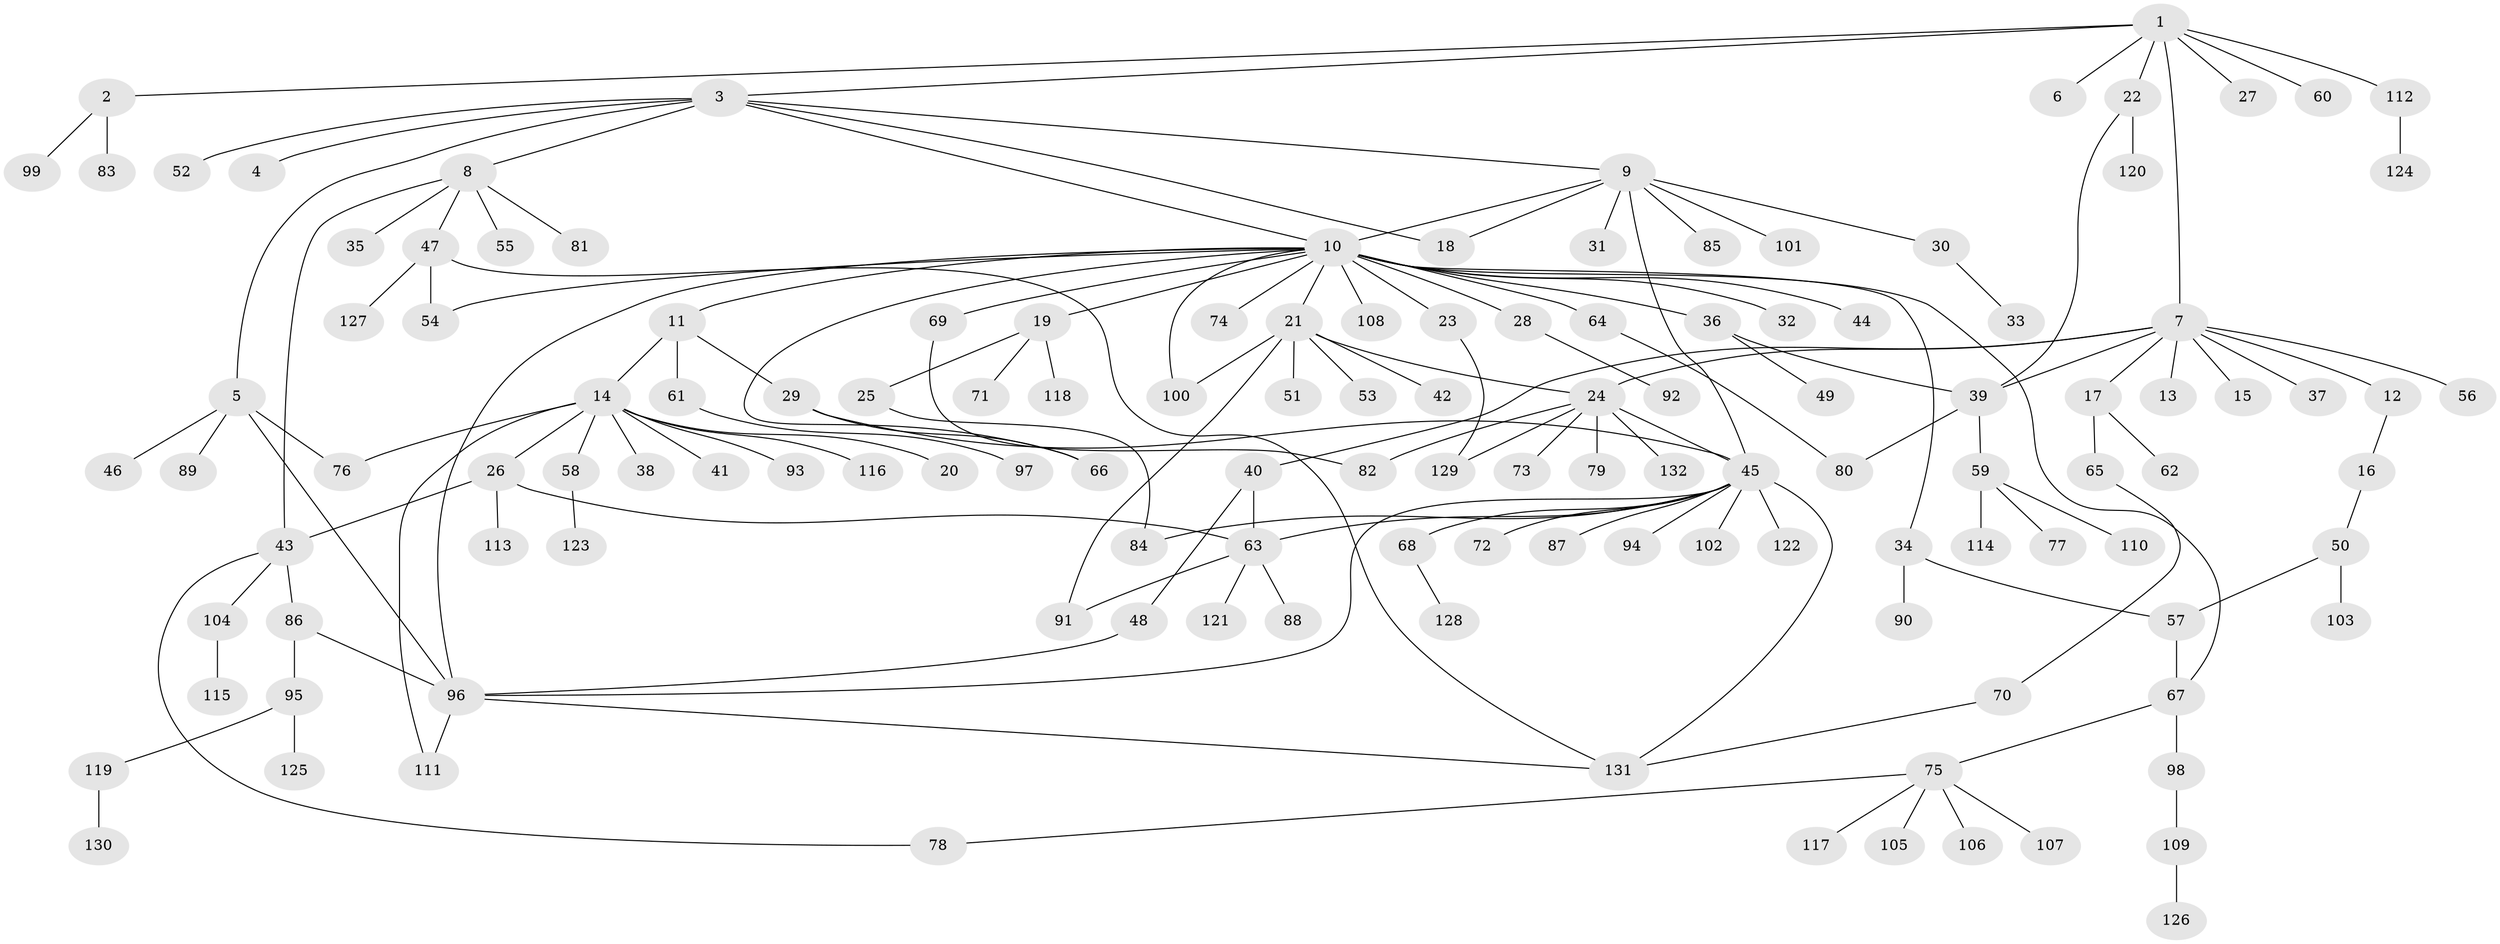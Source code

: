 // Generated by graph-tools (version 1.1) at 2025/49/03/09/25 03:49:49]
// undirected, 132 vertices, 161 edges
graph export_dot {
graph [start="1"]
  node [color=gray90,style=filled];
  1;
  2;
  3;
  4;
  5;
  6;
  7;
  8;
  9;
  10;
  11;
  12;
  13;
  14;
  15;
  16;
  17;
  18;
  19;
  20;
  21;
  22;
  23;
  24;
  25;
  26;
  27;
  28;
  29;
  30;
  31;
  32;
  33;
  34;
  35;
  36;
  37;
  38;
  39;
  40;
  41;
  42;
  43;
  44;
  45;
  46;
  47;
  48;
  49;
  50;
  51;
  52;
  53;
  54;
  55;
  56;
  57;
  58;
  59;
  60;
  61;
  62;
  63;
  64;
  65;
  66;
  67;
  68;
  69;
  70;
  71;
  72;
  73;
  74;
  75;
  76;
  77;
  78;
  79;
  80;
  81;
  82;
  83;
  84;
  85;
  86;
  87;
  88;
  89;
  90;
  91;
  92;
  93;
  94;
  95;
  96;
  97;
  98;
  99;
  100;
  101;
  102;
  103;
  104;
  105;
  106;
  107;
  108;
  109;
  110;
  111;
  112;
  113;
  114;
  115;
  116;
  117;
  118;
  119;
  120;
  121;
  122;
  123;
  124;
  125;
  126;
  127;
  128;
  129;
  130;
  131;
  132;
  1 -- 2;
  1 -- 3;
  1 -- 6;
  1 -- 7;
  1 -- 22;
  1 -- 27;
  1 -- 60;
  1 -- 112;
  2 -- 83;
  2 -- 99;
  3 -- 4;
  3 -- 5;
  3 -- 8;
  3 -- 9;
  3 -- 10;
  3 -- 18;
  3 -- 52;
  5 -- 46;
  5 -- 76;
  5 -- 89;
  5 -- 96;
  7 -- 12;
  7 -- 13;
  7 -- 15;
  7 -- 17;
  7 -- 24;
  7 -- 37;
  7 -- 39;
  7 -- 40;
  7 -- 56;
  8 -- 35;
  8 -- 43;
  8 -- 47;
  8 -- 55;
  8 -- 81;
  9 -- 10;
  9 -- 18;
  9 -- 30;
  9 -- 31;
  9 -- 45;
  9 -- 85;
  9 -- 101;
  10 -- 11;
  10 -- 19;
  10 -- 21;
  10 -- 23;
  10 -- 28;
  10 -- 32;
  10 -- 34;
  10 -- 36;
  10 -- 44;
  10 -- 54;
  10 -- 64;
  10 -- 66;
  10 -- 67;
  10 -- 69;
  10 -- 74;
  10 -- 96;
  10 -- 100;
  10 -- 108;
  11 -- 14;
  11 -- 29;
  11 -- 61;
  12 -- 16;
  14 -- 20;
  14 -- 26;
  14 -- 38;
  14 -- 41;
  14 -- 58;
  14 -- 76;
  14 -- 93;
  14 -- 111;
  14 -- 116;
  16 -- 50;
  17 -- 62;
  17 -- 65;
  19 -- 25;
  19 -- 71;
  19 -- 118;
  21 -- 24;
  21 -- 42;
  21 -- 51;
  21 -- 53;
  21 -- 91;
  21 -- 100;
  22 -- 39;
  22 -- 120;
  23 -- 129;
  24 -- 45;
  24 -- 73;
  24 -- 79;
  24 -- 82;
  24 -- 129;
  24 -- 132;
  25 -- 84;
  26 -- 43;
  26 -- 63;
  26 -- 113;
  28 -- 92;
  29 -- 45;
  29 -- 66;
  30 -- 33;
  34 -- 57;
  34 -- 90;
  36 -- 39;
  36 -- 49;
  39 -- 59;
  39 -- 80;
  40 -- 48;
  40 -- 63;
  43 -- 78;
  43 -- 86;
  43 -- 104;
  45 -- 63;
  45 -- 68;
  45 -- 72;
  45 -- 84;
  45 -- 87;
  45 -- 94;
  45 -- 96;
  45 -- 102;
  45 -- 122;
  45 -- 131;
  47 -- 54;
  47 -- 127;
  47 -- 131;
  48 -- 96;
  50 -- 57;
  50 -- 103;
  57 -- 67;
  58 -- 123;
  59 -- 77;
  59 -- 110;
  59 -- 114;
  61 -- 97;
  63 -- 88;
  63 -- 91;
  63 -- 121;
  64 -- 80;
  65 -- 70;
  67 -- 75;
  67 -- 98;
  68 -- 128;
  69 -- 82;
  70 -- 131;
  75 -- 78;
  75 -- 105;
  75 -- 106;
  75 -- 107;
  75 -- 117;
  86 -- 95;
  86 -- 96;
  95 -- 119;
  95 -- 125;
  96 -- 111;
  96 -- 131;
  98 -- 109;
  104 -- 115;
  109 -- 126;
  112 -- 124;
  119 -- 130;
}
